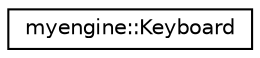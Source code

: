 digraph "Graphical Class Hierarchy"
{
 // LATEX_PDF_SIZE
  edge [fontname="Helvetica",fontsize="10",labelfontname="Helvetica",labelfontsize="10"];
  node [fontname="Helvetica",fontsize="10",shape=record];
  rankdir="LR";
  Node0 [label="myengine::Keyboard",height=0.2,width=0.4,color="black", fillcolor="white", style="filled",URL="$structmyengine_1_1_keyboard.html",tooltip=" "];
}
